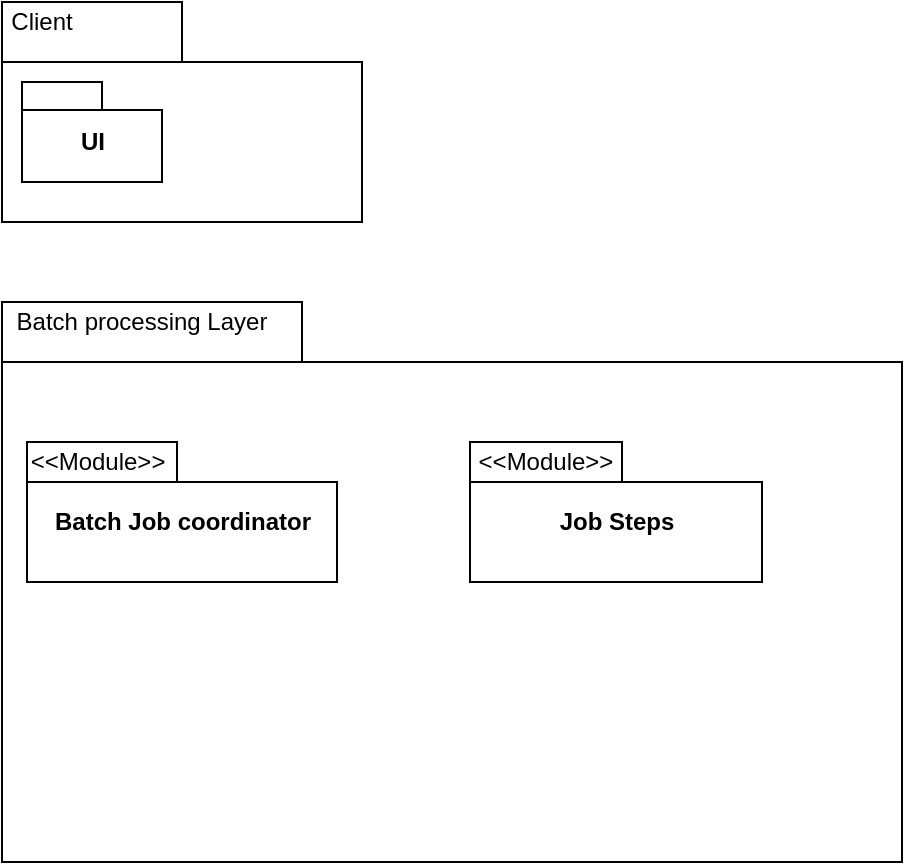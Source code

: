 <mxfile version="14.7.7" type="github">
  <diagram id="XqLjXXL4qzrXO5lD5Eyx" name="Page-1">
    <mxGraphModel dx="1422" dy="762" grid="1" gridSize="10" guides="1" tooltips="1" connect="1" arrows="1" fold="1" page="1" pageScale="1" pageWidth="827" pageHeight="1169" math="0" shadow="0">
      <root>
        <mxCell id="0" />
        <mxCell id="1" parent="0" />
        <mxCell id="qpySperJO2lBBYieVJm1-1" value="" style="shape=folder;fontStyle=1;spacingTop=10;tabWidth=150;tabHeight=30;tabPosition=left;html=1;" vertex="1" parent="1">
          <mxGeometry x="180" y="220" width="450" height="280" as="geometry" />
        </mxCell>
        <mxCell id="qpySperJO2lBBYieVJm1-2" value="Batch processing Layer" style="text;html=1;strokeColor=none;fillColor=none;align=center;verticalAlign=middle;whiteSpace=wrap;rounded=0;" vertex="1" parent="1">
          <mxGeometry x="180" y="230" width="140" as="geometry" />
        </mxCell>
        <mxCell id="qpySperJO2lBBYieVJm1-3" value="" style="shape=folder;fontStyle=1;spacingTop=10;tabWidth=90;tabHeight=30;tabPosition=left;html=1;" vertex="1" parent="1">
          <mxGeometry x="180" y="70" width="180" height="110" as="geometry" />
        </mxCell>
        <mxCell id="qpySperJO2lBBYieVJm1-4" value="Client&lt;br&gt;" style="text;html=1;strokeColor=none;fillColor=none;align=center;verticalAlign=middle;whiteSpace=wrap;rounded=0;" vertex="1" parent="1">
          <mxGeometry x="180" y="70" width="40" height="20" as="geometry" />
        </mxCell>
        <mxCell id="qpySperJO2lBBYieVJm1-5" value="UI" style="shape=folder;fontStyle=1;spacingTop=10;tabWidth=40;tabHeight=14;tabPosition=left;html=1;" vertex="1" parent="1">
          <mxGeometry x="190" y="110" width="70" height="50" as="geometry" />
        </mxCell>
        <mxCell id="qpySperJO2lBBYieVJm1-6" value="Batch Job coordinator" style="shape=folder;fontStyle=1;spacingTop=10;tabWidth=75;tabHeight=20;tabPosition=left;html=1;" vertex="1" parent="1">
          <mxGeometry x="192.5" y="290" width="155" height="70" as="geometry" />
        </mxCell>
        <mxCell id="qpySperJO2lBBYieVJm1-7" value="&amp;lt;&amp;lt;Module&amp;gt;&amp;gt;" style="text;html=1;strokeColor=none;fillColor=none;align=center;verticalAlign=middle;whiteSpace=wrap;rounded=0;" vertex="1" parent="1">
          <mxGeometry x="207.5" y="290" width="40" height="20" as="geometry" />
        </mxCell>
        <mxCell id="qpySperJO2lBBYieVJm1-8" value="Job Steps" style="shape=folder;fontStyle=1;spacingTop=10;tabWidth=76;tabHeight=20;tabPosition=left;html=1;" vertex="1" parent="1">
          <mxGeometry x="414" y="290" width="146" height="70" as="geometry" />
        </mxCell>
        <mxCell id="qpySperJO2lBBYieVJm1-9" value="&amp;lt;&amp;lt;Module&amp;gt;&amp;gt;" style="text;html=1;strokeColor=none;fillColor=none;align=center;verticalAlign=middle;whiteSpace=wrap;rounded=0;" vertex="1" parent="1">
          <mxGeometry x="414" y="290" width="76" height="20" as="geometry" />
        </mxCell>
      </root>
    </mxGraphModel>
  </diagram>
</mxfile>
